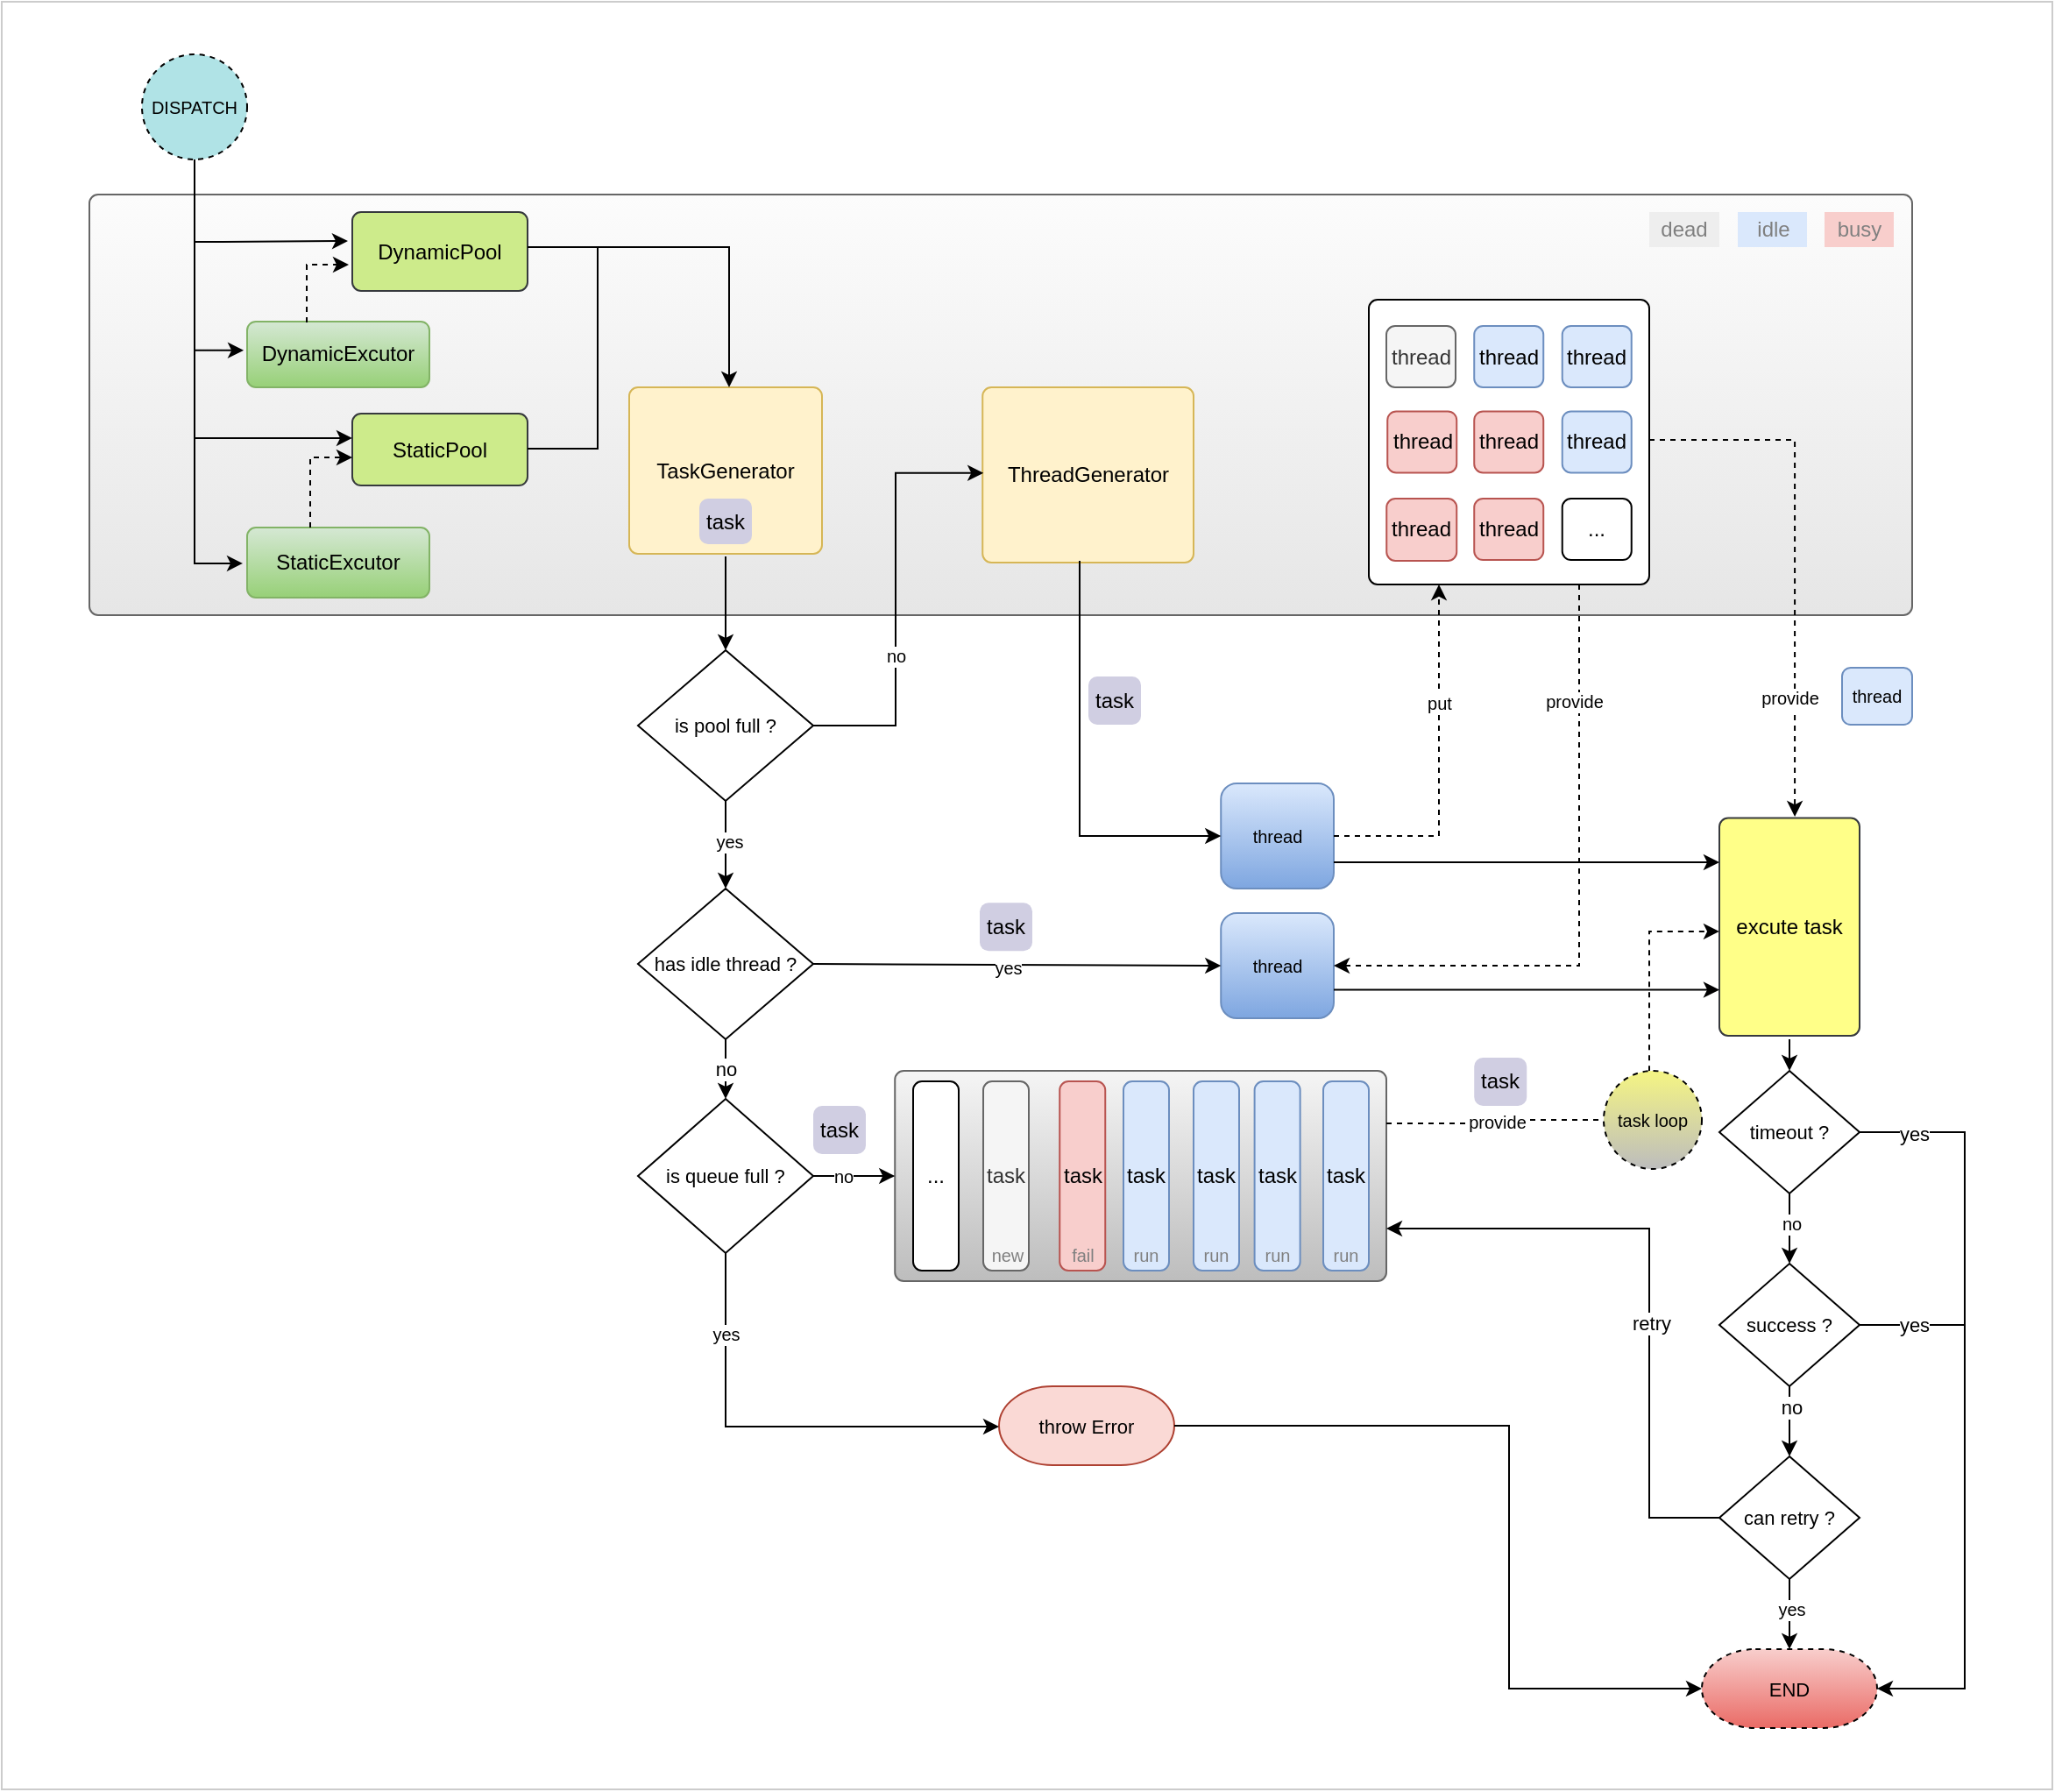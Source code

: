 <mxfile version="20.3.0" type="device"><diagram id="Y8_F6ku-mfKpVnFTxgEQ" name="第 1 页"><mxGraphModel dx="2253" dy="1962" grid="1" gridSize="10" guides="1" tooltips="1" connect="1" arrows="1" fold="1" page="1" pageScale="1" pageWidth="827" pageHeight="1169" math="0" shadow="0"><root><mxCell id="0"/><mxCell id="1" parent="0"/><mxCell id="Z4Kv7-RSmUqvqlILfBYh-2" value="" style="rounded=0;whiteSpace=wrap;html=1;strokeColor=#CCCCCC;" parent="1" vertex="1"><mxGeometry x="-70" y="-200" width="1170" height="1020" as="geometry"/></mxCell><mxCell id="Z4Kv7-RSmUqvqlILfBYh-15" value="" style="rounded=1;absoluteArcSize=1;html=1;arcSize=10;container=0;fillColor=#FCFCFC;gradientColor=#E6E6E6;strokeColor=#666666;" parent="1" vertex="1"><mxGeometry x="-20" y="-90" width="1040" height="240" as="geometry"/></mxCell><mxCell id="Z4Kv7-RSmUqvqlILfBYh-45" value="" style="rounded=1;absoluteArcSize=1;html=1;arcSize=10;container=0;" parent="1" vertex="1"><mxGeometry x="710" y="-30" width="160" height="162.49" as="geometry"/></mxCell><mxCell id="Z4Kv7-RSmUqvqlILfBYh-3" value="" style="rounded=1;absoluteArcSize=1;html=1;arcSize=10;container=0;fillColor=#f5f5f5;gradientColor=#BDBDBD;strokeColor=#666666;" parent="1" vertex="1"><mxGeometry x="439.62" y="410" width="280.38" height="120" as="geometry"/></mxCell><mxCell id="Z4Kv7-RSmUqvqlILfBYh-5" value="task" style="rounded=1;absoluteArcSize=1;html=1;arcSize=10;whiteSpace=wrap;points=[];strokeColor=#6c8ebf;fillColor=#dae8fc;" parent="1" vertex="1"><mxGeometry x="684" y="416" width="26" height="108" as="geometry"/></mxCell><mxCell id="Z4Kv7-RSmUqvqlILfBYh-6" value="task" style="rounded=1;absoluteArcSize=1;html=1;arcSize=10;whiteSpace=wrap;points=[];strokeColor=#6c8ebf;fillColor=#dae8fc;" parent="1" vertex="1"><mxGeometry x="644.81" y="416" width="26" height="108" as="geometry"/></mxCell><mxCell id="Z4Kv7-RSmUqvqlILfBYh-7" value="task" style="rounded=1;absoluteArcSize=1;html=1;arcSize=10;whiteSpace=wrap;points=[];strokeColor=#6c8ebf;fillColor=#dae8fc;" parent="1" vertex="1"><mxGeometry x="610" y="416" width="26" height="108" as="geometry"/></mxCell><mxCell id="Z4Kv7-RSmUqvqlILfBYh-8" value="task" style="rounded=1;absoluteArcSize=1;html=1;arcSize=10;whiteSpace=wrap;points=[];strokeColor=#6c8ebf;fillColor=#dae8fc;" parent="1" vertex="1"><mxGeometry x="570" y="416" width="26" height="108" as="geometry"/></mxCell><mxCell id="Z4Kv7-RSmUqvqlILfBYh-10" value="task" style="rounded=1;absoluteArcSize=1;html=1;arcSize=10;whiteSpace=wrap;points=[];strokeColor=#b85450;fillColor=#f8cecc;" parent="1" vertex="1"><mxGeometry x="533.62" y="416" width="26" height="108" as="geometry"/></mxCell><mxCell id="Z4Kv7-RSmUqvqlILfBYh-13" value="task" style="rounded=1;absoluteArcSize=1;html=1;arcSize=10;whiteSpace=wrap;points=[];strokeColor=#666666;fillColor=#f5f5f5;fontColor=#333333;" parent="1" vertex="1"><mxGeometry x="490" y="416" width="26" height="108" as="geometry"/></mxCell><mxCell id="Z4Kv7-RSmUqvqlILfBYh-14" value="..." style="rounded=1;absoluteArcSize=1;html=1;arcSize=10;whiteSpace=wrap;points=[];strokeColor=inherit;fillColor=inherit;" parent="1" vertex="1"><mxGeometry x="450" y="416" width="26" height="108" as="geometry"/></mxCell><mxCell id="Z4Kv7-RSmUqvqlILfBYh-17" value="thread" style="rounded=1;absoluteArcSize=1;html=1;arcSize=10;whiteSpace=wrap;points=[];strokeColor=#b85450;fillColor=#f8cecc;" parent="1" vertex="1"><mxGeometry x="720.62" y="33.74" width="39.5" height="35" as="geometry"/></mxCell><mxCell id="Z4Kv7-RSmUqvqlILfBYh-20" value="thread" style="rounded=1;absoluteArcSize=1;html=1;arcSize=10;whiteSpace=wrap;points=[];strokeColor=#b85450;fillColor=#f8cecc;" parent="1" vertex="1"><mxGeometry x="770.12" y="33.74" width="39.5" height="35" as="geometry"/></mxCell><mxCell id="Z4Kv7-RSmUqvqlILfBYh-21" value="thread" style="rounded=1;absoluteArcSize=1;html=1;arcSize=10;whiteSpace=wrap;points=[];strokeColor=#6c8ebf;fillColor=#dae8fc;" parent="1" vertex="1"><mxGeometry x="820.37" y="33.74" width="39.5" height="35" as="geometry"/></mxCell><mxCell id="Z4Kv7-RSmUqvqlILfBYh-22" value="thread" style="rounded=1;absoluteArcSize=1;html=1;arcSize=10;whiteSpace=wrap;points=[];strokeColor=#b85450;fillColor=#f8cecc;" parent="1" vertex="1"><mxGeometry x="720.12" y="83.52" width="40" height="35.44" as="geometry"/></mxCell><mxCell id="Z4Kv7-RSmUqvqlILfBYh-23" value="thread" style="rounded=1;absoluteArcSize=1;html=1;arcSize=10;whiteSpace=wrap;points=[];strokeColor=#b85450;fillColor=#f8cecc;" parent="1" vertex="1"><mxGeometry x="770.12" y="83.52" width="39.5" height="35" as="geometry"/></mxCell><mxCell id="Z4Kv7-RSmUqvqlILfBYh-24" value="..." style="rounded=1;absoluteArcSize=1;html=1;arcSize=10;whiteSpace=wrap;points=[];strokeColor=inherit;fillColor=inherit;" parent="1" vertex="1"><mxGeometry x="820.37" y="83.52" width="39.5" height="35" as="geometry"/></mxCell><mxCell id="Z4Kv7-RSmUqvqlILfBYh-25" value="&lt;font style=&quot;font-size: 11px;&quot;&gt;has idle thread ?&lt;/font&gt;" style="strokeWidth=1;html=1;shape=mxgraph.flowchart.decision;whiteSpace=wrap;" parent="1" vertex="1"><mxGeometry x="293" y="306" width="100" height="86" as="geometry"/></mxCell><mxCell id="Z4Kv7-RSmUqvqlILfBYh-26" value="&lt;span style=&quot;font-size: 11px;&quot;&gt;is queue full ?&lt;/span&gt;" style="strokeWidth=1;html=1;shape=mxgraph.flowchart.decision;whiteSpace=wrap;" parent="1" vertex="1"><mxGeometry x="293" y="426" width="100" height="88" as="geometry"/></mxCell><mxCell id="Z4Kv7-RSmUqvqlILfBYh-28" value="no" style="endArrow=classic;html=1;rounded=0;fontSize=11;entryX=0.5;entryY=0;entryDx=0;entryDy=0;exitX=0.5;exitY=1;exitDx=0;exitDy=0;exitPerimeter=0;entryPerimeter=0;" parent="1" source="Z4Kv7-RSmUqvqlILfBYh-25" target="Z4Kv7-RSmUqvqlILfBYh-26" edge="1"><mxGeometry width="50" height="50" relative="1" as="geometry"><mxPoint x="190" y="245" as="sourcePoint"/><mxPoint x="310" y="170" as="targetPoint"/><Array as="points"/><mxPoint as="offset"/></mxGeometry></mxCell><mxCell id="Z4Kv7-RSmUqvqlILfBYh-29" value="throw Error" style="strokeWidth=1;html=1;shape=mxgraph.flowchart.terminator;whiteSpace=wrap;fontSize=11;fillColor=#fad9d5;strokeColor=#ae4132;" parent="1" vertex="1"><mxGeometry x="499" y="590" width="100" height="45" as="geometry"/></mxCell><mxCell id="Z4Kv7-RSmUqvqlILfBYh-43" value="DynamicPool" style="rounded=1;absoluteArcSize=1;html=1;arcSize=10;whiteSpace=wrap;points=[];strokeColor=#36393d;fillColor=#cdeb8b;" parent="1" vertex="1"><mxGeometry x="130" y="-80" width="100" height="45" as="geometry"/></mxCell><mxCell id="Z4Kv7-RSmUqvqlILfBYh-44" value="StaticPool" style="rounded=1;absoluteArcSize=1;html=1;arcSize=10;whiteSpace=wrap;points=[];strokeColor=#36393d;fillColor=#cdeb8b;" parent="1" vertex="1"><mxGeometry x="130" y="35" width="100" height="41.02" as="geometry"/></mxCell><mxCell id="Z4Kv7-RSmUqvqlILfBYh-51" value="DynamicExcutor" style="rounded=1;absoluteArcSize=1;html=1;arcSize=10;whiteSpace=wrap;points=[];strokeColor=#82b366;fillColor=#d5e8d4;gradientColor=#97d077;" parent="1" vertex="1"><mxGeometry x="70" y="-17.51" width="104" height="37.51" as="geometry"/></mxCell><mxCell id="Z4Kv7-RSmUqvqlILfBYh-53" value="StaticExcutor" style="rounded=1;absoluteArcSize=1;html=1;arcSize=10;whiteSpace=wrap;points=[];strokeColor=#82b366;fillColor=#d5e8d4;gradientColor=#97d077;" parent="1" vertex="1"><mxGeometry x="70" y="100" width="104" height="40" as="geometry"/></mxCell><mxCell id="Z4Kv7-RSmUqvqlILfBYh-54" value="ThreadGenerator" style="rounded=1;absoluteArcSize=1;html=1;arcSize=10;whiteSpace=wrap;points=[];strokeColor=#d6b656;fillColor=#fff2cc;" parent="1" vertex="1"><mxGeometry x="489.62" y="20" width="120.38" height="100" as="geometry"/></mxCell><mxCell id="Z4Kv7-RSmUqvqlILfBYh-55" value="TaskGenerator" style="rounded=1;absoluteArcSize=1;html=1;arcSize=10;whiteSpace=wrap;points=[];strokeColor=#d6b656;fillColor=#fff2cc;" parent="1" vertex="1"><mxGeometry x="288" y="20" width="110" height="95" as="geometry"/></mxCell><mxCell id="Z4Kv7-RSmUqvqlILfBYh-63" value="DISPATCH" style="strokeWidth=1;html=1;shape=mxgraph.flowchart.start_2;whiteSpace=wrap;strokeColor=default;fontSize=10;fillColor=#b0e3e6;gradientColor=none;dashed=1;" parent="1" vertex="1"><mxGeometry x="10" y="-170" width="60" height="59.97" as="geometry"/></mxCell><mxCell id="Z4Kv7-RSmUqvqlILfBYh-80" value="&lt;font style=&quot;font-size: 11px;&quot;&gt;is pool full ?&lt;/font&gt;" style="strokeWidth=1;html=1;shape=mxgraph.flowchart.decision;whiteSpace=wrap;" parent="1" vertex="1"><mxGeometry x="293" y="170" width="100" height="86" as="geometry"/></mxCell><mxCell id="Z4Kv7-RSmUqvqlILfBYh-82" value="" style="endArrow=classic;html=1;rounded=0;fontSize=10;entryX=0.5;entryY=0;entryDx=0;entryDy=0;entryPerimeter=0;exitX=0.5;exitY=1.016;exitDx=0;exitDy=0;exitPerimeter=0;" parent="1" source="Z4Kv7-RSmUqvqlILfBYh-55" target="Z4Kv7-RSmUqvqlILfBYh-80" edge="1"><mxGeometry width="50" height="50" relative="1" as="geometry"><mxPoint x="343" y="110" as="sourcePoint"/><mxPoint x="420" y="240" as="targetPoint"/></mxGeometry></mxCell><mxCell id="Z4Kv7-RSmUqvqlILfBYh-84" value="" style="endArrow=classic;html=1;rounded=0;fontSize=10;exitX=0.5;exitY=1;exitDx=0;exitDy=0;exitPerimeter=0;entryX=0.5;entryY=0;entryDx=0;entryDy=0;entryPerimeter=0;" parent="1" source="Z4Kv7-RSmUqvqlILfBYh-80" target="Z4Kv7-RSmUqvqlILfBYh-25" edge="1"><mxGeometry width="50" height="50" relative="1" as="geometry"><mxPoint x="270.54" y="227.015" as="sourcePoint"/><mxPoint x="270" y="272.99" as="targetPoint"/></mxGeometry></mxCell><mxCell id="Z4Kv7-RSmUqvqlILfBYh-111" value="yes" style="edgeLabel;html=1;align=center;verticalAlign=middle;resizable=0;points=[];fontSize=10;" parent="Z4Kv7-RSmUqvqlILfBYh-84" vertex="1" connectable="0"><mxGeometry x="-0.117" y="2" relative="1" as="geometry"><mxPoint y="1" as="offset"/></mxGeometry></mxCell><mxCell id="Z4Kv7-RSmUqvqlILfBYh-85" value="" style="edgeStyle=elbowEdgeStyle;elbow=horizontal;endArrow=classic;html=1;rounded=0;fontSize=10;exitX=1;exitY=0.5;exitDx=0;exitDy=0;exitPerimeter=0;entryX=0.004;entryY=0.489;entryDx=0;entryDy=0;entryPerimeter=0;" parent="1" source="Z4Kv7-RSmUqvqlILfBYh-80" target="Z4Kv7-RSmUqvqlILfBYh-54" edge="1"><mxGeometry width="50" height="50" relative="1" as="geometry"><mxPoint x="370" y="290" as="sourcePoint"/><mxPoint x="490" y="230" as="targetPoint"/><Array as="points"><mxPoint x="440" y="140"/></Array></mxGeometry></mxCell><mxCell id="Z4Kv7-RSmUqvqlILfBYh-110" value="no" style="edgeLabel;html=1;align=center;verticalAlign=middle;resizable=0;points=[];fontSize=10;" parent="Z4Kv7-RSmUqvqlILfBYh-85" vertex="1" connectable="0"><mxGeometry x="-0.266" relative="1" as="geometry"><mxPoint y="1" as="offset"/></mxGeometry></mxCell><mxCell id="Z4Kv7-RSmUqvqlILfBYh-89" value="thread" style="rounded=1;whiteSpace=wrap;html=1;strokeColor=#6c8ebf;strokeWidth=1;fontSize=10;fillColor=#dae8fc;gradientColor=#7ea6e0;" parent="1" vertex="1"><mxGeometry x="625.62" y="246" width="64.38" height="60" as="geometry"/></mxCell><mxCell id="Z4Kv7-RSmUqvqlILfBYh-92" value="" style="edgeStyle=elbowEdgeStyle;elbow=vertical;endArrow=classic;html=1;rounded=0;fontSize=10;exitX=1;exitY=0.5;exitDx=0;exitDy=0;entryX=0.25;entryY=1;entryDx=0;entryDy=0;dashed=1;" parent="1" source="Z4Kv7-RSmUqvqlILfBYh-89" target="Z4Kv7-RSmUqvqlILfBYh-45" edge="1"><mxGeometry width="50" height="50" relative="1" as="geometry"><mxPoint x="759.62" y="280" as="sourcePoint"/><mxPoint x="809.62" y="230" as="targetPoint"/><Array as="points"><mxPoint x="760" y="276"/></Array></mxGeometry></mxCell><mxCell id="Z4Kv7-RSmUqvqlILfBYh-125" value="put" style="edgeLabel;html=1;align=center;verticalAlign=middle;resizable=0;points=[];fontSize=10;" parent="Z4Kv7-RSmUqvqlILfBYh-92" vertex="1" connectable="0"><mxGeometry x="0.294" relative="1" as="geometry"><mxPoint y="-5" as="offset"/></mxGeometry></mxCell><mxCell id="Z4Kv7-RSmUqvqlILfBYh-95" value="" style="endArrow=classic;html=1;rounded=0;fontSize=10;entryX=0;entryY=0.5;entryDx=0;entryDy=0;exitX=0.46;exitY=0.99;exitDx=0;exitDy=0;exitPerimeter=0;" parent="1" source="Z4Kv7-RSmUqvqlILfBYh-54" target="Z4Kv7-RSmUqvqlILfBYh-89" edge="1"><mxGeometry width="50" height="50" relative="1" as="geometry"><mxPoint x="550" y="120" as="sourcePoint"/><mxPoint x="590" y="210" as="targetPoint"/><Array as="points"><mxPoint x="545" y="276"/></Array></mxGeometry></mxCell><mxCell id="Z4Kv7-RSmUqvqlILfBYh-100" value="" style="edgeStyle=elbowEdgeStyle;elbow=vertical;endArrow=classic;html=1;rounded=0;fontSize=10;exitX=0.5;exitY=1;exitDx=0;exitDy=0;exitPerimeter=0;entryX=0;entryY=0.5;entryDx=0;entryDy=0;entryPerimeter=0;" parent="1" source="Z4Kv7-RSmUqvqlILfBYh-26" target="Z4Kv7-RSmUqvqlILfBYh-29" edge="1"><mxGeometry width="50" height="50" relative="1" as="geometry"><mxPoint x="343" y="550" as="sourcePoint"/><mxPoint x="393" y="500" as="targetPoint"/><Array as="points"><mxPoint x="420" y="613"/></Array></mxGeometry></mxCell><mxCell id="Z4Kv7-RSmUqvqlILfBYh-114" value="yes" style="edgeLabel;html=1;align=center;verticalAlign=middle;resizable=0;points=[];fontSize=10;" parent="Z4Kv7-RSmUqvqlILfBYh-100" vertex="1" connectable="0"><mxGeometry x="-0.61" y="-2" relative="1" as="geometry"><mxPoint x="2" y="-4" as="offset"/></mxGeometry></mxCell><mxCell id="Z4Kv7-RSmUqvqlILfBYh-101" value="task" style="rounded=1;absoluteArcSize=1;html=1;arcSize=10;whiteSpace=wrap;points=[];strokeColor=none;fillColor=#d0cee2;" parent="1" vertex="1"><mxGeometry x="550" y="185" width="30" height="27.5" as="geometry"/></mxCell><mxCell id="Z4Kv7-RSmUqvqlILfBYh-102" value="thread" style="rounded=1;whiteSpace=wrap;html=1;strokeColor=#6c8ebf;strokeWidth=1;fontSize=10;fillColor=#dae8fc;gradientColor=#7ea6e0;" parent="1" vertex="1"><mxGeometry x="625.62" y="320" width="64.38" height="60" as="geometry"/></mxCell><mxCell id="Z4Kv7-RSmUqvqlILfBYh-103" value="" style="edgeStyle=elbowEdgeStyle;elbow=vertical;endArrow=classic;html=1;rounded=0;fontSize=10;exitX=0.75;exitY=1;exitDx=0;exitDy=0;entryX=1;entryY=0.5;entryDx=0;entryDy=0;dashed=1;" parent="1" source="Z4Kv7-RSmUqvqlILfBYh-45" target="Z4Kv7-RSmUqvqlILfBYh-102" edge="1"><mxGeometry width="50" height="50" relative="1" as="geometry"><mxPoint x="700" y="286" as="sourcePoint"/><mxPoint x="800" y="190" as="targetPoint"/><Array as="points"><mxPoint x="750" y="350"/></Array></mxGeometry></mxCell><mxCell id="Z4Kv7-RSmUqvqlILfBYh-126" value="provide" style="edgeLabel;html=1;align=center;verticalAlign=middle;resizable=0;points=[];fontSize=10;" parent="Z4Kv7-RSmUqvqlILfBYh-103" vertex="1" connectable="0"><mxGeometry x="-0.519" y="-1" relative="1" as="geometry"><mxPoint x="-2" y="-20" as="offset"/></mxGeometry></mxCell><mxCell id="Z4Kv7-RSmUqvqlILfBYh-108" value="" style="endArrow=classic;html=1;rounded=0;fontSize=10;exitX=1;exitY=0.5;exitDx=0;exitDy=0;exitPerimeter=0;entryX=0;entryY=0.5;entryDx=0;entryDy=0;" parent="1" source="Z4Kv7-RSmUqvqlILfBYh-25" target="Z4Kv7-RSmUqvqlILfBYh-102" edge="1"><mxGeometry width="50" height="50" relative="1" as="geometry"><mxPoint x="465.62" y="348.5" as="sourcePoint"/><mxPoint x="560.49" y="349.495" as="targetPoint"/></mxGeometry></mxCell><mxCell id="Z4Kv7-RSmUqvqlILfBYh-112" value="yes" style="edgeLabel;html=1;align=center;verticalAlign=middle;resizable=0;points=[];fontSize=10;" parent="Z4Kv7-RSmUqvqlILfBYh-108" vertex="1" connectable="0"><mxGeometry x="-0.051" y="-1" relative="1" as="geometry"><mxPoint as="offset"/></mxGeometry></mxCell><mxCell id="Z4Kv7-RSmUqvqlILfBYh-115" value="" style="edgeStyle=elbowEdgeStyle;elbow=vertical;endArrow=classic;html=1;rounded=0;fontSize=10;exitX=1;exitY=0.5;exitDx=0;exitDy=0;exitPerimeter=0;entryX=0;entryY=0.5;entryDx=0;entryDy=0;" parent="1" source="Z4Kv7-RSmUqvqlILfBYh-26" target="Z4Kv7-RSmUqvqlILfBYh-3" edge="1"><mxGeometry width="50" height="50" relative="1" as="geometry"><mxPoint x="353" y="524" as="sourcePoint"/><mxPoint x="450" y="582.5" as="targetPoint"/><Array as="points"><mxPoint x="420" y="470"/></Array></mxGeometry></mxCell><mxCell id="Z4Kv7-RSmUqvqlILfBYh-116" value="no" style="edgeLabel;html=1;align=center;verticalAlign=middle;resizable=0;points=[];fontSize=10;" parent="Z4Kv7-RSmUqvqlILfBYh-115" vertex="1" connectable="0"><mxGeometry x="-0.61" y="-2" relative="1" as="geometry"><mxPoint x="8" y="-2" as="offset"/></mxGeometry></mxCell><mxCell id="Z4Kv7-RSmUqvqlILfBYh-117" value="" style="edgeStyle=elbowEdgeStyle;elbow=horizontal;endArrow=classic;html=1;rounded=0;fontSize=10;entryX=-0.024;entryY=0.512;entryDx=0;entryDy=0;entryPerimeter=0;exitX=0.5;exitY=1;exitDx=0;exitDy=0;exitPerimeter=0;" parent="1" source="Z4Kv7-RSmUqvqlILfBYh-63" target="Z4Kv7-RSmUqvqlILfBYh-53" edge="1"><mxGeometry width="50" height="50" relative="1" as="geometry"><mxPoint x="50" y="10" as="sourcePoint"/><mxPoint x="80" y="60" as="targetPoint"/><Array as="points"><mxPoint x="40" y="40"/><mxPoint x="60" y="20"/></Array></mxGeometry></mxCell><mxCell id="Z4Kv7-RSmUqvqlILfBYh-122" value="excute task" style="rounded=1;absoluteArcSize=1;html=1;arcSize=10;whiteSpace=wrap;points=[];strokeColor=#36393d;fillColor=#ffff88;" parent="1" vertex="1"><mxGeometry x="910" y="265.75" width="80" height="124.25" as="geometry"/></mxCell><mxCell id="Z4Kv7-RSmUqvqlILfBYh-123" value="" style="endArrow=classic;html=1;rounded=0;fontSize=10;exitX=1;exitY=0.75;exitDx=0;exitDy=0;" parent="1" source="Z4Kv7-RSmUqvqlILfBYh-89" edge="1"><mxGeometry width="50" height="50" relative="1" as="geometry"><mxPoint x="825.5" y="287.53" as="sourcePoint"/><mxPoint x="910" y="291" as="targetPoint"/></mxGeometry></mxCell><mxCell id="Z4Kv7-RSmUqvqlILfBYh-124" value="" style="endArrow=classic;html=1;rounded=0;fontSize=10;exitX=1;exitY=0.75;exitDx=0;exitDy=0;" parent="1" edge="1"><mxGeometry width="50" height="50" relative="1" as="geometry"><mxPoint x="690" y="363.75" as="sourcePoint"/><mxPoint x="910" y="363.75" as="targetPoint"/></mxGeometry></mxCell><mxCell id="Z4Kv7-RSmUqvqlILfBYh-127" value="END" style="strokeWidth=1;html=1;shape=mxgraph.flowchart.terminator;whiteSpace=wrap;fontSize=11;fillColor=#f8cecc;strokeColor=default;gradientColor=#ea6b66;dashed=1;" parent="1" vertex="1"><mxGeometry x="900" y="740" width="100" height="45" as="geometry"/></mxCell><mxCell id="Z4Kv7-RSmUqvqlILfBYh-128" value="&lt;span style=&quot;font-size: 11px;&quot;&gt;timeout ?&lt;/span&gt;" style="strokeWidth=1;html=1;shape=mxgraph.flowchart.decision;whiteSpace=wrap;" parent="1" vertex="1"><mxGeometry x="910" y="410" width="80" height="70" as="geometry"/></mxCell><mxCell id="Z4Kv7-RSmUqvqlILfBYh-129" value="" style="endArrow=classic;html=1;rounded=0;fontSize=10;entryX=0.5;entryY=0;entryDx=0;entryDy=0;entryPerimeter=0;" parent="1" target="Z4Kv7-RSmUqvqlILfBYh-128" edge="1"><mxGeometry width="50" height="50" relative="1" as="geometry"><mxPoint x="950" y="392" as="sourcePoint"/><mxPoint x="1000" y="342" as="targetPoint"/></mxGeometry></mxCell><mxCell id="Z4Kv7-RSmUqvqlILfBYh-131" value="" style="endArrow=classic;html=1;rounded=0;fontSize=10;exitX=0.5;exitY=1;exitDx=0;exitDy=0;exitPerimeter=0;entryX=0.5;entryY=0;entryDx=0;entryDy=0;entryPerimeter=0;" parent="1" source="HKJFJOG65xiHcfF7n_iD-3" target="Z4Kv7-RSmUqvqlILfBYh-127" edge="1"><mxGeometry width="50" height="50" relative="1" as="geometry"><mxPoint x="960" y="510" as="sourcePoint"/><mxPoint x="1010" y="460" as="targetPoint"/></mxGeometry></mxCell><mxCell id="Z4Kv7-RSmUqvqlILfBYh-133" value="yes" style="edgeLabel;html=1;align=center;verticalAlign=middle;resizable=0;points=[];fontSize=10;" parent="Z4Kv7-RSmUqvqlILfBYh-131" vertex="1" connectable="0"><mxGeometry x="-0.214" y="1" relative="1" as="geometry"><mxPoint y="1" as="offset"/></mxGeometry></mxCell><mxCell id="Z4Kv7-RSmUqvqlILfBYh-135" value="" style="edgeStyle=elbowEdgeStyle;elbow=horizontal;endArrow=classic;html=1;rounded=0;fontSize=10;entryX=0;entryY=0.521;entryDx=0;entryDy=0;entryPerimeter=0;dashed=1;startArrow=none;" parent="1" target="Z4Kv7-RSmUqvqlILfBYh-122" edge="1" source="Z4Kv7-RSmUqvqlILfBYh-166"><mxGeometry width="50" height="50" relative="1" as="geometry"><mxPoint x="720.62" y="495" as="sourcePoint"/><mxPoint x="770.62" y="445" as="targetPoint"/><Array as="points"><mxPoint x="870" y="410"/></Array></mxGeometry></mxCell><mxCell id="Z4Kv7-RSmUqvqlILfBYh-137" value="" style="edgeStyle=elbowEdgeStyle;elbow=vertical;endArrow=classic;html=1;rounded=0;fontSize=10;entryX=0.538;entryY=-0.006;entryDx=0;entryDy=0;dashed=1;entryPerimeter=0;" parent="1" target="Z4Kv7-RSmUqvqlILfBYh-122" edge="1"><mxGeometry width="50" height="50" relative="1" as="geometry"><mxPoint x="870" y="50" as="sourcePoint"/><mxPoint x="700" y="360" as="targetPoint"/><Array as="points"><mxPoint x="910" y="50"/><mxPoint x="890" y="200"/><mxPoint x="930" y="210"/></Array></mxGeometry></mxCell><mxCell id="Z4Kv7-RSmUqvqlILfBYh-139" value="provide" style="edgeLabel;html=1;align=center;verticalAlign=middle;resizable=0;points=[];fontSize=10;" parent="Z4Kv7-RSmUqvqlILfBYh-137" vertex="1" connectable="0"><mxGeometry x="0.257" relative="1" as="geometry"><mxPoint x="-3" y="42" as="offset"/></mxGeometry></mxCell><mxCell id="Z4Kv7-RSmUqvqlILfBYh-144" value="" style="edgeStyle=elbowEdgeStyle;elbow=vertical;endArrow=classic;html=1;rounded=0;fontSize=10;dashed=1;exitX=0.327;exitY=0.013;exitDx=0;exitDy=0;exitPerimeter=0;" parent="1" source="Z4Kv7-RSmUqvqlILfBYh-51" edge="1"><mxGeometry width="50" height="50" relative="1" as="geometry"><mxPoint x="80" y="-17.51" as="sourcePoint"/><mxPoint x="128" y="-50" as="targetPoint"/><Array as="points"><mxPoint x="110" y="-50"/></Array></mxGeometry></mxCell><mxCell id="Z4Kv7-RSmUqvqlILfBYh-145" value="" style="edgeStyle=elbowEdgeStyle;elbow=horizontal;endArrow=classic;html=1;rounded=0;fontSize=10;entryX=-0.019;entryY=0.438;entryDx=0;entryDy=0;entryPerimeter=0;exitX=0.5;exitY=1;exitDx=0;exitDy=0;exitPerimeter=0;" parent="1" source="Z4Kv7-RSmUqvqlILfBYh-63" target="Z4Kv7-RSmUqvqlILfBYh-51" edge="1"><mxGeometry width="50" height="50" relative="1" as="geometry"><mxPoint x="50" y="-100.03" as="sourcePoint"/><mxPoint x="67.504" y="122.97" as="targetPoint"/><Array as="points"><mxPoint x="40" y="10"/><mxPoint x="70" y="30"/></Array></mxGeometry></mxCell><mxCell id="Z4Kv7-RSmUqvqlILfBYh-147" value="" style="edgeStyle=elbowEdgeStyle;elbow=vertical;endArrow=classic;html=1;rounded=0;fontSize=10;entryX=0;entryY=0.609;entryDx=0;entryDy=0;entryPerimeter=0;dashed=1;" parent="1" target="Z4Kv7-RSmUqvqlILfBYh-44" edge="1"><mxGeometry width="50" height="50" relative="1" as="geometry"><mxPoint x="106" y="100" as="sourcePoint"/><mxPoint x="130" y="51.485" as="targetPoint"/><Array as="points"><mxPoint x="110" y="60"/></Array></mxGeometry></mxCell><mxCell id="Z4Kv7-RSmUqvqlILfBYh-148" value="" style="edgeStyle=elbowEdgeStyle;elbow=horizontal;endArrow=classic;html=1;rounded=0;fontSize=10;entryX=-0.025;entryY=0.367;entryDx=0;entryDy=0;entryPerimeter=0;" parent="1" edge="1" target="Z4Kv7-RSmUqvqlILfBYh-43"><mxGeometry width="50" height="50" relative="1" as="geometry"><mxPoint x="40" y="-63" as="sourcePoint"/><mxPoint x="130" y="-70" as="targetPoint"/><Array as="points"><mxPoint x="50" y="7.51"/><mxPoint x="80" y="27.51"/></Array></mxGeometry></mxCell><mxCell id="Z4Kv7-RSmUqvqlILfBYh-150" value="" style="edgeStyle=elbowEdgeStyle;elbow=horizontal;endArrow=classic;html=1;rounded=0;fontSize=10;entryX=0;entryY=0.341;entryDx=0;entryDy=0;entryPerimeter=0;" parent="1" target="Z4Kv7-RSmUqvqlILfBYh-44" edge="1"><mxGeometry width="50" height="50" relative="1" as="geometry"><mxPoint x="40" y="-110" as="sourcePoint"/><mxPoint x="130" y="60" as="targetPoint"/><Array as="points"><mxPoint x="40" y="50"/><mxPoint x="80" y="40"/></Array></mxGeometry></mxCell><mxCell id="Z4Kv7-RSmUqvqlILfBYh-153" value="" style="edgeStyle=elbowEdgeStyle;elbow=horizontal;endArrow=none;html=1;rounded=0;fontSize=10;endFill=0;" parent="1" edge="1"><mxGeometry width="50" height="50" relative="1" as="geometry"><mxPoint x="230" y="55" as="sourcePoint"/><mxPoint x="270" y="-60" as="targetPoint"/><Array as="points"><mxPoint x="270" y="30"/></Array></mxGeometry></mxCell><mxCell id="Z4Kv7-RSmUqvqlILfBYh-154" value="" style="edgeStyle=elbowEdgeStyle;elbow=horizontal;endArrow=classic;html=1;rounded=0;fontSize=10;" parent="1" edge="1"><mxGeometry width="50" height="50" relative="1" as="geometry"><mxPoint x="230" y="-60.03" as="sourcePoint"/><mxPoint x="345" y="20" as="targetPoint"/><Array as="points"><mxPoint x="345" y="-20"/></Array></mxGeometry></mxCell><mxCell id="Z4Kv7-RSmUqvqlILfBYh-156" value="thread" style="rounded=1;absoluteArcSize=1;html=1;arcSize=10;whiteSpace=wrap;points=[];strokeColor=#666666;fillColor=#f5f5f5;labelBorderColor=none;fontColor=#333333;" parent="1" vertex="1"><mxGeometry x="720" y="-15.0" width="39.5" height="35" as="geometry"/></mxCell><mxCell id="Z4Kv7-RSmUqvqlILfBYh-157" value="thread" style="rounded=1;absoluteArcSize=1;html=1;arcSize=10;whiteSpace=wrap;points=[];strokeColor=#6c8ebf;fillColor=#dae8fc;" parent="1" vertex="1"><mxGeometry x="770.12" y="-15.0" width="39.5" height="35" as="geometry"/></mxCell><mxCell id="Z4Kv7-RSmUqvqlILfBYh-158" value="thread" style="rounded=1;absoluteArcSize=1;html=1;arcSize=10;whiteSpace=wrap;points=[];strokeColor=#6c8ebf;fillColor=#dae8fc;" parent="1" vertex="1"><mxGeometry x="820.37" y="-15.0" width="39.5" height="35" as="geometry"/></mxCell><mxCell id="Z4Kv7-RSmUqvqlILfBYh-162" value="task" style="rounded=1;absoluteArcSize=1;html=1;arcSize=10;whiteSpace=wrap;points=[];strokeColor=none;fillColor=#d0cee2;" parent="1" vertex="1"><mxGeometry x="488" y="314.12" width="30" height="27.5" as="geometry"/></mxCell><mxCell id="Z4Kv7-RSmUqvqlILfBYh-163" value="task" style="rounded=1;absoluteArcSize=1;html=1;arcSize=10;whiteSpace=wrap;points=[];strokeColor=none;fillColor=#d0cee2;" parent="1" vertex="1"><mxGeometry x="770.12" y="402.5" width="30" height="27.5" as="geometry"/></mxCell><mxCell id="Z4Kv7-RSmUqvqlILfBYh-165" value="thread" style="rounded=1;whiteSpace=wrap;html=1;strokeColor=#6c8ebf;strokeWidth=1;fontSize=10;fillColor=#dae8fc;" parent="1" vertex="1"><mxGeometry x="980" y="180" width="40" height="32.5" as="geometry"/></mxCell><mxCell id="Z4Kv7-RSmUqvqlILfBYh-167" value="task" style="rounded=1;absoluteArcSize=1;html=1;arcSize=10;whiteSpace=wrap;points=[];strokeColor=none;fillColor=#d0cee2;" parent="1" vertex="1"><mxGeometry x="328" y="83.52" width="30" height="26" as="geometry"/></mxCell><mxCell id="eJCXkg2RAuOVsGjko1KI-1" value="task" style="rounded=1;absoluteArcSize=1;html=1;arcSize=10;whiteSpace=wrap;points=[];strokeColor=none;fillColor=#d0cee2;" parent="1" vertex="1"><mxGeometry x="393" y="430" width="30" height="27.5" as="geometry"/></mxCell><mxCell id="FjloSfO-LfMXw2pcJvKB-1" value="&lt;font color=&quot;#808080&quot;&gt;dead&lt;/font&gt;" style="rounded=0;absoluteArcSize=1;html=1;arcSize=10;whiteSpace=wrap;points=[];strokeColor=none;fillColor=#eeeeee;labelBorderColor=none;" parent="1" vertex="1"><mxGeometry x="870" y="-80" width="40" height="20" as="geometry"/></mxCell><mxCell id="FjloSfO-LfMXw2pcJvKB-2" value="&lt;font color=&quot;#808080&quot;&gt;idle&lt;/font&gt;" style="rounded=0;absoluteArcSize=1;html=1;arcSize=10;whiteSpace=wrap;points=[];strokeColor=none;fillColor=#dae8fc;" parent="1" vertex="1"><mxGeometry x="920.5" y="-80" width="39.5" height="20" as="geometry"/></mxCell><mxCell id="FjloSfO-LfMXw2pcJvKB-3" value="&lt;font color=&quot;#808080&quot;&gt;busy&lt;/font&gt;" style="rounded=1;absoluteArcSize=1;html=1;arcSize=0;whiteSpace=wrap;points=[];strokeColor=none;fillColor=#f8cecc;" parent="1" vertex="1"><mxGeometry x="970" y="-80" width="39.5" height="20" as="geometry"/></mxCell><mxCell id="Z4Kv7-RSmUqvqlILfBYh-166" value="task loop" style="ellipse;whiteSpace=wrap;html=1;aspect=fixed;strokeColor=default;strokeWidth=1;fontSize=10;fillColor=#F5F583;gradientColor=#BDBDBD;dashed=1;" parent="1" vertex="1"><mxGeometry x="844" y="410" width="56" height="56" as="geometry"/></mxCell><mxCell id="HKJFJOG65xiHcfF7n_iD-1" value="" style="edgeStyle=elbowEdgeStyle;elbow=horizontal;endArrow=none;html=1;rounded=0;fontSize=10;dashed=1;exitX=1;exitY=0.25;exitDx=0;exitDy=0;entryX=0;entryY=0.5;entryDx=0;entryDy=0;" edge="1" parent="1" source="Z4Kv7-RSmUqvqlILfBYh-3" target="Z4Kv7-RSmUqvqlILfBYh-166"><mxGeometry width="50" height="50" relative="1" as="geometry"><mxPoint x="720.62" y="495" as="sourcePoint"/><mxPoint x="840" y="493" as="targetPoint"/><Array as="points"><mxPoint x="780" y="450"/></Array></mxGeometry></mxCell><mxCell id="HKJFJOG65xiHcfF7n_iD-2" value="provide" style="edgeLabel;html=1;align=center;verticalAlign=middle;resizable=0;points=[];fontSize=10;" vertex="1" connectable="0" parent="HKJFJOG65xiHcfF7n_iD-1"><mxGeometry x="-0.455" relative="1" as="geometry"><mxPoint x="28" y="-1" as="offset"/></mxGeometry></mxCell><mxCell id="HKJFJOG65xiHcfF7n_iD-3" value="&lt;span style=&quot;font-size: 11px;&quot;&gt;can retry ?&lt;/span&gt;" style="strokeWidth=1;html=1;shape=mxgraph.flowchart.decision;whiteSpace=wrap;" vertex="1" parent="1"><mxGeometry x="910" y="630" width="80" height="70" as="geometry"/></mxCell><mxCell id="HKJFJOG65xiHcfF7n_iD-5" value="" style="edgeStyle=elbowEdgeStyle;elbow=horizontal;endArrow=classic;html=1;rounded=0;exitX=1;exitY=0.5;exitDx=0;exitDy=0;exitPerimeter=0;entryX=0;entryY=0.5;entryDx=0;entryDy=0;entryPerimeter=0;" edge="1" parent="1" source="Z4Kv7-RSmUqvqlILfBYh-29" target="Z4Kv7-RSmUqvqlILfBYh-127"><mxGeometry width="50" height="50" relative="1" as="geometry"><mxPoint x="740" y="635" as="sourcePoint"/><mxPoint x="790" y="585" as="targetPoint"/><Array as="points"><mxPoint x="790" y="670"/></Array></mxGeometry></mxCell><mxCell id="HKJFJOG65xiHcfF7n_iD-6" value="" style="edgeStyle=elbowEdgeStyle;elbow=horizontal;endArrow=classic;html=1;rounded=0;exitX=1;exitY=0.5;exitDx=0;exitDy=0;exitPerimeter=0;entryX=1;entryY=0.5;entryDx=0;entryDy=0;entryPerimeter=0;" edge="1" parent="1" source="Z4Kv7-RSmUqvqlILfBYh-128" target="Z4Kv7-RSmUqvqlILfBYh-127"><mxGeometry width="50" height="50" relative="1" as="geometry"><mxPoint x="1000" y="442" as="sourcePoint"/><mxPoint x="1050" y="392" as="targetPoint"/><Array as="points"><mxPoint x="1050" y="550"/></Array></mxGeometry></mxCell><mxCell id="HKJFJOG65xiHcfF7n_iD-14" value="yes" style="edgeLabel;html=1;align=center;verticalAlign=middle;resizable=0;points=[];" vertex="1" connectable="0" parent="HKJFJOG65xiHcfF7n_iD-6"><mxGeometry x="-0.862" relative="1" as="geometry"><mxPoint x="1" y="1" as="offset"/></mxGeometry></mxCell><mxCell id="HKJFJOG65xiHcfF7n_iD-7" value="&lt;span style=&quot;font-size: 11px;&quot;&gt;success ?&lt;/span&gt;" style="strokeWidth=1;html=1;shape=mxgraph.flowchart.decision;whiteSpace=wrap;" vertex="1" parent="1"><mxGeometry x="910" y="520" width="80" height="70" as="geometry"/></mxCell><mxCell id="HKJFJOG65xiHcfF7n_iD-8" value="" style="endArrow=classic;html=1;rounded=0;fontSize=10;" edge="1" parent="1"><mxGeometry width="50" height="50" relative="1" as="geometry"><mxPoint x="950" y="480" as="sourcePoint"/><mxPoint x="950" y="520" as="targetPoint"/><Array as="points"><mxPoint x="950" y="520"/></Array></mxGeometry></mxCell><mxCell id="HKJFJOG65xiHcfF7n_iD-9" value="no" style="edgeLabel;html=1;align=center;verticalAlign=middle;resizable=0;points=[];fontSize=10;" vertex="1" connectable="0" parent="HKJFJOG65xiHcfF7n_iD-8"><mxGeometry x="-0.214" y="1" relative="1" as="geometry"><mxPoint y="1" as="offset"/></mxGeometry></mxCell><mxCell id="HKJFJOG65xiHcfF7n_iD-12" value="" style="endArrow=classic;html=1;rounded=0;exitX=0.5;exitY=1;exitDx=0;exitDy=0;exitPerimeter=0;entryX=0.5;entryY=0;entryDx=0;entryDy=0;entryPerimeter=0;" edge="1" parent="1" source="HKJFJOG65xiHcfF7n_iD-7" target="HKJFJOG65xiHcfF7n_iD-3"><mxGeometry width="50" height="50" relative="1" as="geometry"><mxPoint x="975" y="610" as="sourcePoint"/><mxPoint x="1025" y="560" as="targetPoint"/></mxGeometry></mxCell><mxCell id="HKJFJOG65xiHcfF7n_iD-13" value="no" style="edgeLabel;html=1;align=center;verticalAlign=middle;resizable=0;points=[];" vertex="1" connectable="0" parent="HKJFJOG65xiHcfF7n_iD-12"><mxGeometry x="-0.433" y="1" relative="1" as="geometry"><mxPoint as="offset"/></mxGeometry></mxCell><mxCell id="HKJFJOG65xiHcfF7n_iD-15" value="" style="edgeStyle=elbowEdgeStyle;elbow=vertical;endArrow=none;html=1;rounded=0;exitX=1;exitY=0.5;exitDx=0;exitDy=0;exitPerimeter=0;endFill=0;" edge="1" parent="1" source="HKJFJOG65xiHcfF7n_iD-7"><mxGeometry width="50" height="50" relative="1" as="geometry"><mxPoint x="1000" y="552.5" as="sourcePoint"/><mxPoint x="1050" y="555" as="targetPoint"/></mxGeometry></mxCell><mxCell id="HKJFJOG65xiHcfF7n_iD-16" value="yes" style="edgeLabel;html=1;align=center;verticalAlign=middle;resizable=0;points=[];" vertex="1" connectable="0" parent="HKJFJOG65xiHcfF7n_iD-15"><mxGeometry x="0.483" y="2" relative="1" as="geometry"><mxPoint x="-14" y="2" as="offset"/></mxGeometry></mxCell><mxCell id="HKJFJOG65xiHcfF7n_iD-17" value="" style="edgeStyle=elbowEdgeStyle;elbow=horizontal;endArrow=classic;html=1;rounded=0;exitX=0;exitY=0.5;exitDx=0;exitDy=0;exitPerimeter=0;entryX=1;entryY=0.75;entryDx=0;entryDy=0;" edge="1" parent="1" source="HKJFJOG65xiHcfF7n_iD-3" target="Z4Kv7-RSmUqvqlILfBYh-3"><mxGeometry width="50" height="50" relative="1" as="geometry"><mxPoint x="827" y="660" as="sourcePoint"/><mxPoint x="877" y="610" as="targetPoint"/><Array as="points"><mxPoint x="870" y="580"/></Array></mxGeometry></mxCell><mxCell id="HKJFJOG65xiHcfF7n_iD-18" value="retry" style="edgeLabel;html=1;align=center;verticalAlign=middle;resizable=0;points=[];" vertex="1" connectable="0" parent="HKJFJOG65xiHcfF7n_iD-17"><mxGeometry x="-0.149" relative="1" as="geometry"><mxPoint x="1" as="offset"/></mxGeometry></mxCell><mxCell id="HKJFJOG65xiHcfF7n_iD-19" value="&lt;span style=&quot;font-size: 10px;&quot;&gt;&lt;font color=&quot;#808080&quot;&gt;new&lt;/font&gt;&lt;/span&gt;" style="text;html=1;strokeColor=none;fillColor=none;align=center;verticalAlign=middle;whiteSpace=wrap;rounded=0;dashed=1;" vertex="1" parent="1"><mxGeometry x="488" y="510" width="32" height="10" as="geometry"/></mxCell><mxCell id="HKJFJOG65xiHcfF7n_iD-23" value="&lt;font color=&quot;#808080&quot;&gt;&lt;span style=&quot;font-size: 10px;&quot;&gt;fail&lt;/span&gt;&lt;/font&gt;" style="text;html=1;strokeColor=none;fillColor=none;align=center;verticalAlign=middle;whiteSpace=wrap;rounded=0;dashed=1;" vertex="1" parent="1"><mxGeometry x="530.62" y="510" width="32" height="10" as="geometry"/></mxCell><mxCell id="HKJFJOG65xiHcfF7n_iD-24" value="&lt;font color=&quot;#808080&quot;&gt;&lt;span style=&quot;font-size: 10px;&quot;&gt;run&lt;/span&gt;&lt;/font&gt;" style="text;html=1;strokeColor=none;fillColor=none;align=center;verticalAlign=middle;whiteSpace=wrap;rounded=0;dashed=1;" vertex="1" parent="1"><mxGeometry x="567" y="510" width="32" height="10" as="geometry"/></mxCell><mxCell id="HKJFJOG65xiHcfF7n_iD-25" value="&lt;font color=&quot;#808080&quot;&gt;&lt;span style=&quot;font-size: 10px;&quot;&gt;run&lt;/span&gt;&lt;/font&gt;" style="text;html=1;strokeColor=none;fillColor=none;align=center;verticalAlign=middle;whiteSpace=wrap;rounded=0;dashed=1;" vertex="1" parent="1"><mxGeometry x="607" y="510" width="32" height="10" as="geometry"/></mxCell><mxCell id="HKJFJOG65xiHcfF7n_iD-26" value="&lt;font color=&quot;#808080&quot;&gt;&lt;span style=&quot;font-size: 10px;&quot;&gt;run&lt;/span&gt;&lt;/font&gt;" style="text;html=1;strokeColor=none;fillColor=none;align=center;verticalAlign=middle;whiteSpace=wrap;rounded=0;dashed=1;" vertex="1" parent="1"><mxGeometry x="641.81" y="510" width="32" height="10" as="geometry"/></mxCell><mxCell id="HKJFJOG65xiHcfF7n_iD-27" value="&lt;font color=&quot;#808080&quot;&gt;&lt;span style=&quot;font-size: 10px;&quot;&gt;run&lt;/span&gt;&lt;/font&gt;" style="text;html=1;strokeColor=none;fillColor=none;align=center;verticalAlign=middle;whiteSpace=wrap;rounded=0;dashed=1;" vertex="1" parent="1"><mxGeometry x="681" y="510" width="32" height="10" as="geometry"/></mxCell></root></mxGraphModel></diagram></mxfile>